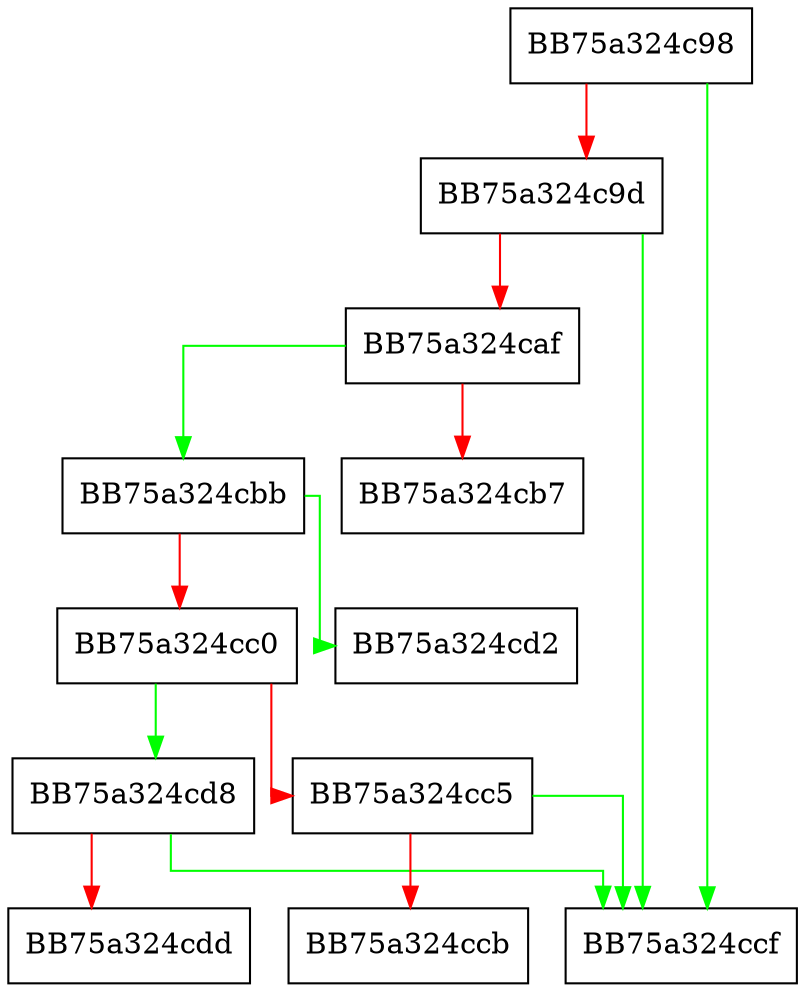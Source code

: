 digraph get_repeat_type {
  node [shape="box"];
  graph [splines=ortho];
  BB75a324c98 -> BB75a324ccf [color="green"];
  BB75a324c98 -> BB75a324c9d [color="red"];
  BB75a324c9d -> BB75a324ccf [color="green"];
  BB75a324c9d -> BB75a324caf [color="red"];
  BB75a324caf -> BB75a324cbb [color="green"];
  BB75a324caf -> BB75a324cb7 [color="red"];
  BB75a324cbb -> BB75a324cd2 [color="green"];
  BB75a324cbb -> BB75a324cc0 [color="red"];
  BB75a324cc0 -> BB75a324cd8 [color="green"];
  BB75a324cc0 -> BB75a324cc5 [color="red"];
  BB75a324cc5 -> BB75a324ccf [color="green"];
  BB75a324cc5 -> BB75a324ccb [color="red"];
  BB75a324cd8 -> BB75a324ccf [color="green"];
  BB75a324cd8 -> BB75a324cdd [color="red"];
}